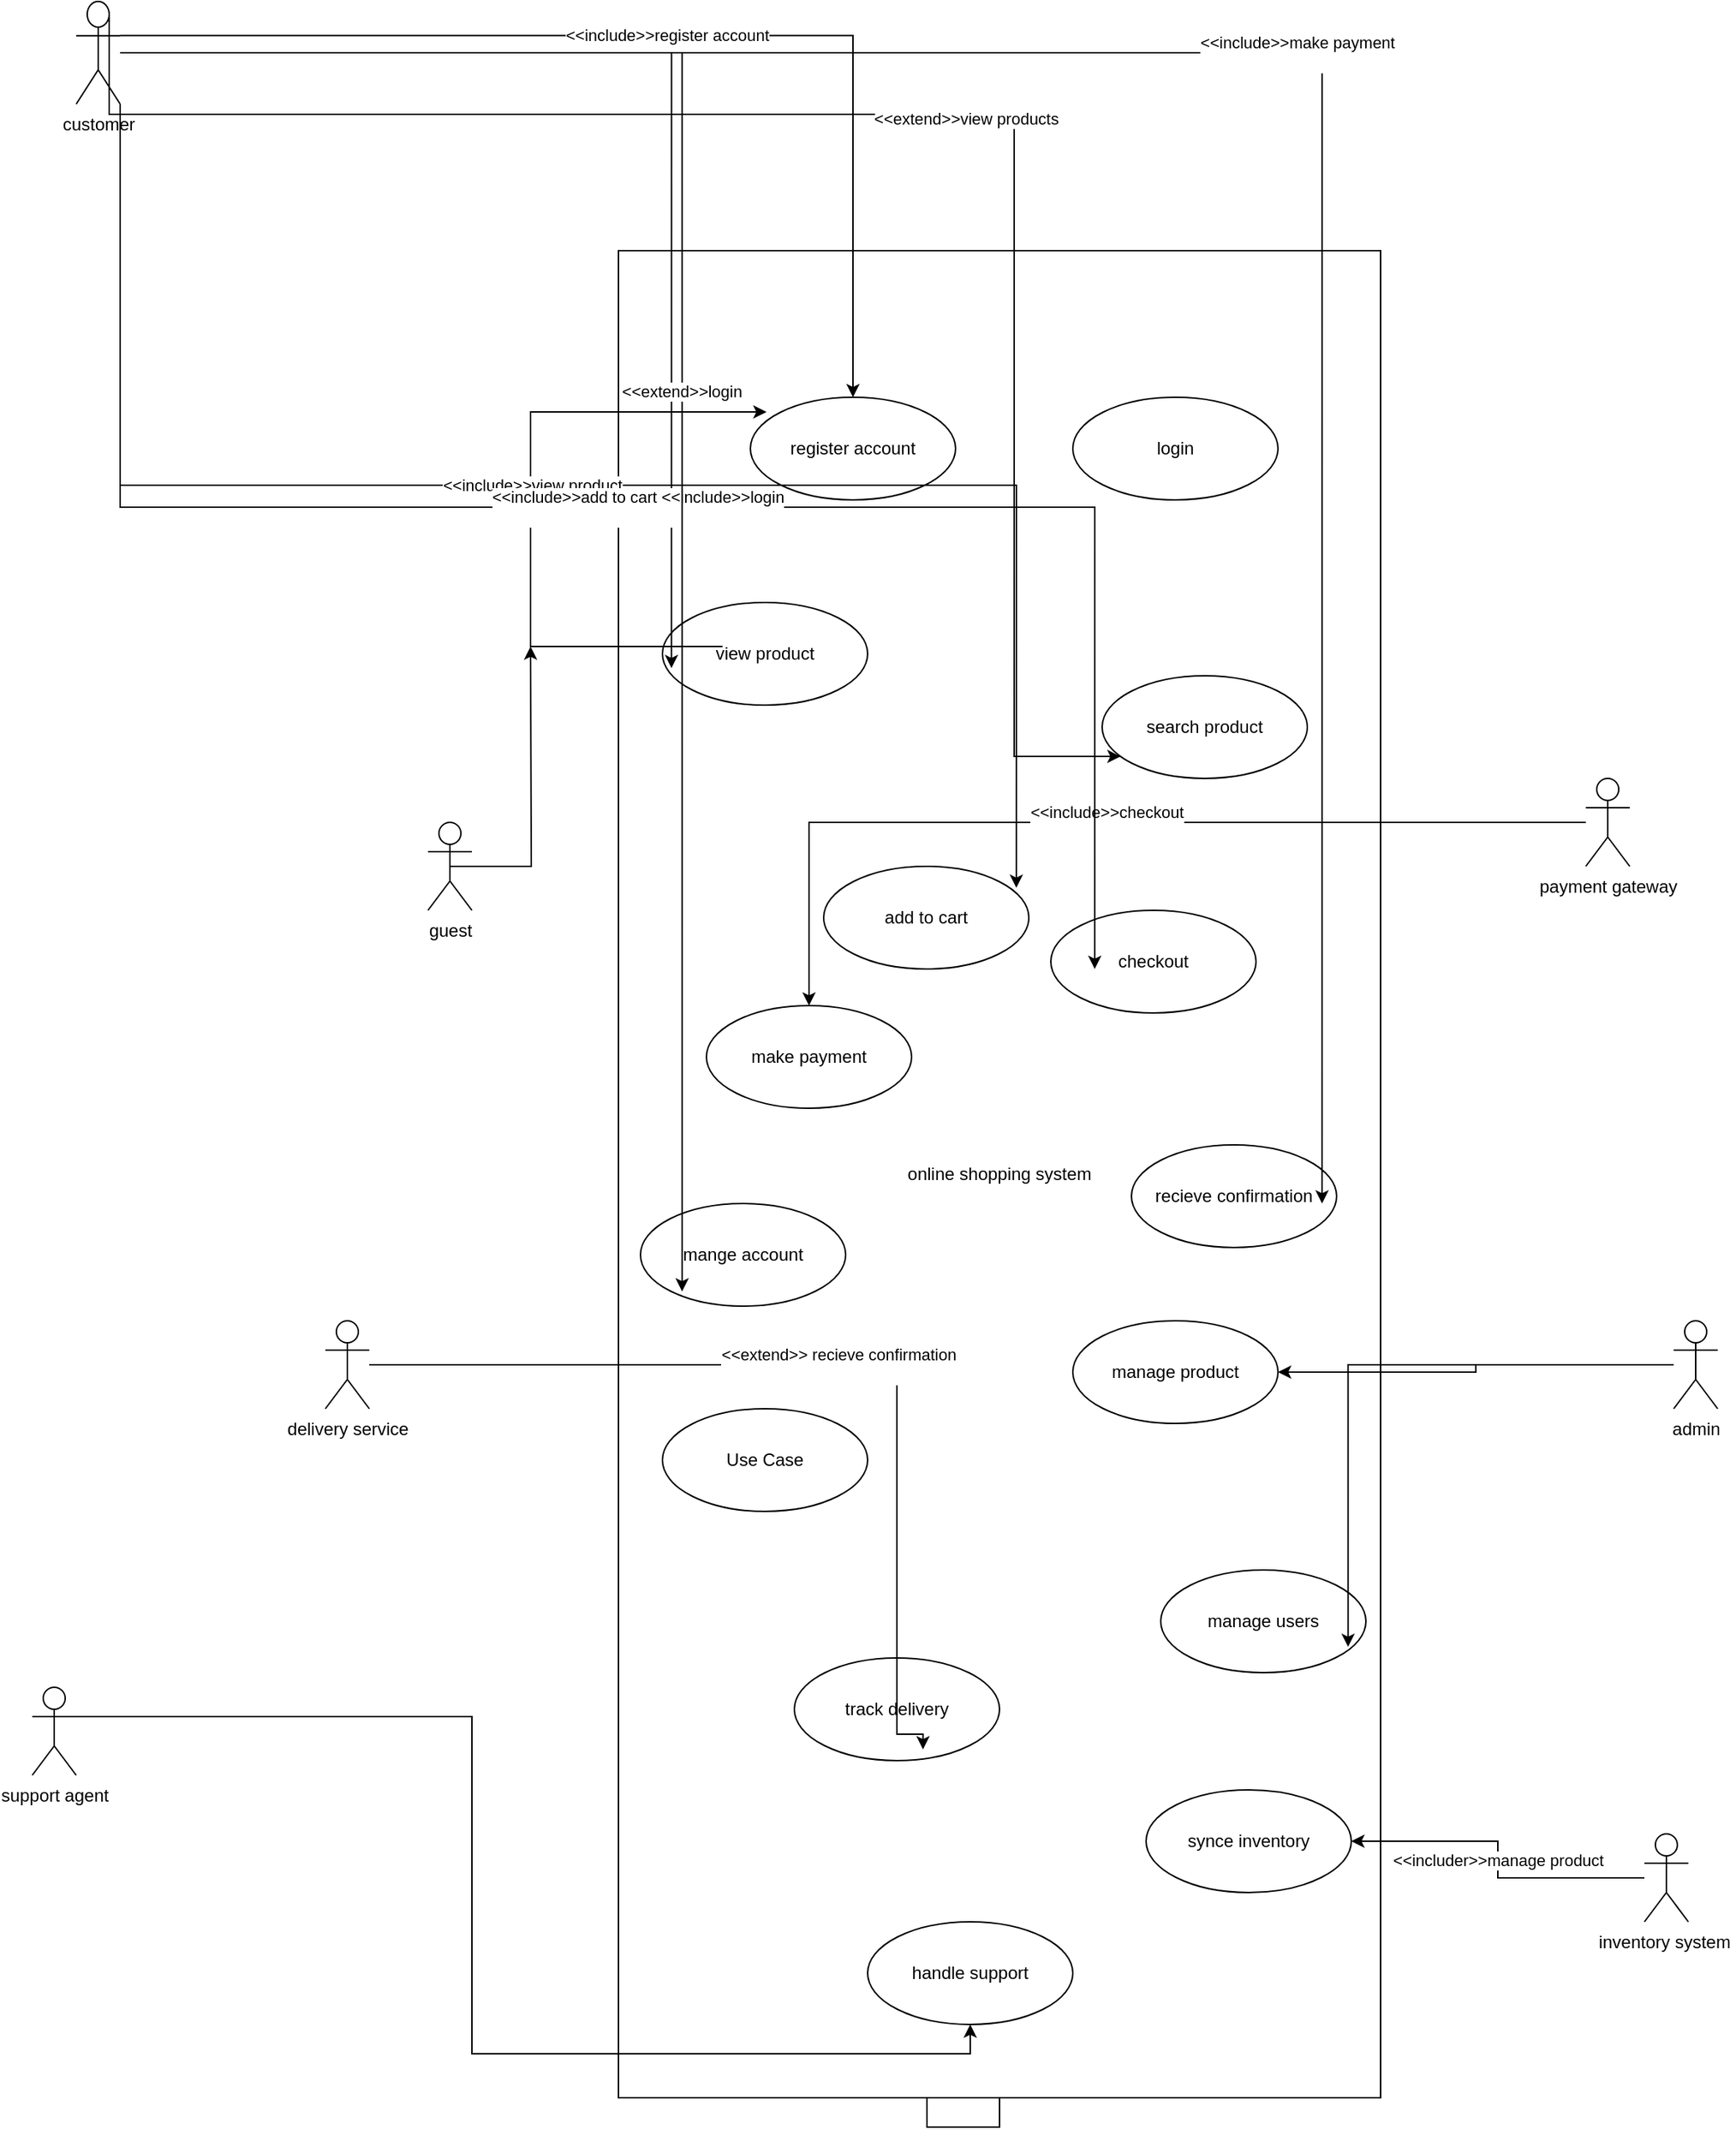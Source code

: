 <mxfile version="28.2.5">
  <diagram name="Page-1" id="g1Q1U6r0D70agq8dSMTq">
    <mxGraphModel dx="2131" dy="1723" grid="1" gridSize="10" guides="1" tooltips="1" connect="1" arrows="1" fold="1" page="1" pageScale="1" pageWidth="850" pageHeight="1100" math="0" shadow="0">
      <root>
        <mxCell id="0" />
        <mxCell id="1" parent="0" />
        <mxCell id="udi-sgrB4QxTy8UD9Pej-26" style="edgeStyle=orthogonalEdgeStyle;rounded=0;orthogonalLoop=1;jettySize=auto;html=1;exitX=0.5;exitY=1;exitDx=0;exitDy=0;" edge="1" parent="1" source="udi-sgrB4QxTy8UD9Pej-2">
          <mxGeometry relative="1" as="geometry">
            <mxPoint x="410" y="810" as="targetPoint" />
          </mxGeometry>
        </mxCell>
        <mxCell id="udi-sgrB4QxTy8UD9Pej-2" value="online shopping system" style="rounded=0;whiteSpace=wrap;html=1;" vertex="1" parent="1">
          <mxGeometry x="200" width="520" height="1260" as="geometry" />
        </mxCell>
        <mxCell id="udi-sgrB4QxTy8UD9Pej-39" value="&amp;lt;&amp;lt;include&amp;gt;&amp;gt;register account" style="edgeStyle=orthogonalEdgeStyle;rounded=0;orthogonalLoop=1;jettySize=auto;html=1;exitX=1;exitY=0.333;exitDx=0;exitDy=0;exitPerimeter=0;" edge="1" parent="1" source="udi-sgrB4QxTy8UD9Pej-7" target="udi-sgrB4QxTy8UD9Pej-34">
          <mxGeometry relative="1" as="geometry" />
        </mxCell>
        <mxCell id="udi-sgrB4QxTy8UD9Pej-45" value="&amp;lt;&amp;lt;extend&amp;gt;&amp;gt;view products" style="edgeStyle=orthogonalEdgeStyle;rounded=0;orthogonalLoop=1;jettySize=auto;html=1;exitX=0.75;exitY=0.1;exitDx=0;exitDy=0;exitPerimeter=0;" edge="1" parent="1" source="udi-sgrB4QxTy8UD9Pej-7" target="udi-sgrB4QxTy8UD9Pej-36">
          <mxGeometry x="0.092" y="-3" relative="1" as="geometry">
            <Array as="points">
              <mxPoint x="470" y="-93" />
              <mxPoint x="470" y="345" />
            </Array>
            <mxPoint as="offset" />
          </mxGeometry>
        </mxCell>
        <mxCell id="udi-sgrB4QxTy8UD9Pej-7" value="customer" style="shape=umlActor;verticalLabelPosition=bottom;verticalAlign=top;html=1;" vertex="1" parent="1">
          <mxGeometry x="-170" y="-170" width="30" height="70" as="geometry" />
        </mxCell>
        <mxCell id="udi-sgrB4QxTy8UD9Pej-60" style="edgeStyle=orthogonalEdgeStyle;rounded=0;orthogonalLoop=1;jettySize=auto;html=1;entryX=1;entryY=0.5;entryDx=0;entryDy=0;" edge="1" parent="1" source="udi-sgrB4QxTy8UD9Pej-9" target="udi-sgrB4QxTy8UD9Pej-25">
          <mxGeometry relative="1" as="geometry" />
        </mxCell>
        <mxCell id="udi-sgrB4QxTy8UD9Pej-9" value="admin" style="shape=umlActor;verticalLabelPosition=bottom;verticalAlign=top;html=1;" vertex="1" parent="1">
          <mxGeometry x="920" y="730" width="30" height="60" as="geometry" />
        </mxCell>
        <mxCell id="udi-sgrB4QxTy8UD9Pej-48" value="&amp;lt;&amp;lt;include&amp;gt;&amp;gt;checkout&lt;div&gt;&lt;br&gt;&lt;/div&gt;" style="edgeStyle=orthogonalEdgeStyle;rounded=0;orthogonalLoop=1;jettySize=auto;html=1;" edge="1" parent="1" source="udi-sgrB4QxTy8UD9Pej-10" target="udi-sgrB4QxTy8UD9Pej-22">
          <mxGeometry relative="1" as="geometry" />
        </mxCell>
        <mxCell id="udi-sgrB4QxTy8UD9Pej-10" value="payment gateway" style="shape=umlActor;verticalLabelPosition=bottom;verticalAlign=top;html=1;" vertex="1" parent="1">
          <mxGeometry x="860" y="360" width="30" height="60" as="geometry" />
        </mxCell>
        <mxCell id="udi-sgrB4QxTy8UD9Pej-65" style="edgeStyle=orthogonalEdgeStyle;rounded=0;orthogonalLoop=1;jettySize=auto;html=1;exitX=1;exitY=0.333;exitDx=0;exitDy=0;exitPerimeter=0;entryX=0.5;entryY=1;entryDx=0;entryDy=0;" edge="1" parent="1" source="udi-sgrB4QxTy8UD9Pej-12" target="udi-sgrB4QxTy8UD9Pej-38">
          <mxGeometry relative="1" as="geometry" />
        </mxCell>
        <mxCell id="udi-sgrB4QxTy8UD9Pej-12" value="support agent" style="shape=umlActor;verticalLabelPosition=bottom;verticalAlign=top;html=1;" vertex="1" parent="1">
          <mxGeometry x="-200" y="980" width="30" height="60" as="geometry" />
        </mxCell>
        <mxCell id="udi-sgrB4QxTy8UD9Pej-44" style="edgeStyle=orthogonalEdgeStyle;rounded=0;orthogonalLoop=1;jettySize=auto;html=1;exitX=0.5;exitY=0.5;exitDx=0;exitDy=0;exitPerimeter=0;" edge="1" parent="1" source="udi-sgrB4QxTy8UD9Pej-15">
          <mxGeometry relative="1" as="geometry">
            <mxPoint x="140" y="270" as="targetPoint" />
          </mxGeometry>
        </mxCell>
        <mxCell id="udi-sgrB4QxTy8UD9Pej-15" value="guest" style="shape=umlActor;verticalLabelPosition=bottom;verticalAlign=top;html=1;" vertex="1" parent="1">
          <mxGeometry x="70" y="390" width="30" height="60" as="geometry" />
        </mxCell>
        <mxCell id="udi-sgrB4QxTy8UD9Pej-20" value="add to cart" style="ellipse;whiteSpace=wrap;html=1;" vertex="1" parent="1">
          <mxGeometry x="340" y="420" width="140" height="70" as="geometry" />
        </mxCell>
        <mxCell id="udi-sgrB4QxTy8UD9Pej-21" value="checkout" style="ellipse;whiteSpace=wrap;html=1;" vertex="1" parent="1">
          <mxGeometry x="495" y="450" width="140" height="70" as="geometry" />
        </mxCell>
        <mxCell id="udi-sgrB4QxTy8UD9Pej-22" value="make payment" style="ellipse;whiteSpace=wrap;html=1;" vertex="1" parent="1">
          <mxGeometry x="260" y="515" width="140" height="70" as="geometry" />
        </mxCell>
        <mxCell id="udi-sgrB4QxTy8UD9Pej-23" value="recieve confirmation" style="ellipse;whiteSpace=wrap;html=1;" vertex="1" parent="1">
          <mxGeometry x="550" y="610" width="140" height="70" as="geometry" />
        </mxCell>
        <mxCell id="udi-sgrB4QxTy8UD9Pej-24" value="mange account" style="ellipse;whiteSpace=wrap;html=1;" vertex="1" parent="1">
          <mxGeometry x="215" y="650" width="140" height="70" as="geometry" />
        </mxCell>
        <mxCell id="udi-sgrB4QxTy8UD9Pej-25" value="manage product" style="ellipse;whiteSpace=wrap;html=1;" vertex="1" parent="1">
          <mxGeometry x="510" y="730" width="140" height="70" as="geometry" />
        </mxCell>
        <mxCell id="udi-sgrB4QxTy8UD9Pej-27" value="Use Case" style="ellipse;whiteSpace=wrap;html=1;" vertex="1" parent="1">
          <mxGeometry x="230" y="790" width="140" height="70" as="geometry" />
        </mxCell>
        <mxCell id="udi-sgrB4QxTy8UD9Pej-28" value="track delivery" style="ellipse;whiteSpace=wrap;html=1;" vertex="1" parent="1">
          <mxGeometry x="320" y="960" width="140" height="70" as="geometry" />
        </mxCell>
        <mxCell id="udi-sgrB4QxTy8UD9Pej-29" value="manage users" style="ellipse;whiteSpace=wrap;html=1;" vertex="1" parent="1">
          <mxGeometry x="570" y="900" width="140" height="70" as="geometry" />
        </mxCell>
        <mxCell id="udi-sgrB4QxTy8UD9Pej-30" value="synce inventory" style="ellipse;whiteSpace=wrap;html=1;" vertex="1" parent="1">
          <mxGeometry x="560" y="1050" width="140" height="70" as="geometry" />
        </mxCell>
        <mxCell id="udi-sgrB4QxTy8UD9Pej-63" value="&amp;lt;&amp;lt;includer&amp;gt;&amp;gt;manage product" style="edgeStyle=orthogonalEdgeStyle;rounded=0;orthogonalLoop=1;jettySize=auto;html=1;" edge="1" parent="1" source="udi-sgrB4QxTy8UD9Pej-32" target="udi-sgrB4QxTy8UD9Pej-30">
          <mxGeometry relative="1" as="geometry" />
        </mxCell>
        <mxCell id="udi-sgrB4QxTy8UD9Pej-32" value="inventory system&amp;nbsp;" style="shape=umlActor;verticalLabelPosition=bottom;verticalAlign=top;html=1;" vertex="1" parent="1">
          <mxGeometry x="900" y="1080" width="30" height="60" as="geometry" />
        </mxCell>
        <mxCell id="udi-sgrB4QxTy8UD9Pej-34" value="register account" style="ellipse;whiteSpace=wrap;html=1;" vertex="1" parent="1">
          <mxGeometry x="290" y="100" width="140" height="70" as="geometry" />
        </mxCell>
        <mxCell id="udi-sgrB4QxTy8UD9Pej-35" value="login" style="ellipse;whiteSpace=wrap;html=1;" vertex="1" parent="1">
          <mxGeometry x="510" y="100" width="140" height="70" as="geometry" />
        </mxCell>
        <mxCell id="udi-sgrB4QxTy8UD9Pej-36" value="search product" style="ellipse;whiteSpace=wrap;html=1;" vertex="1" parent="1">
          <mxGeometry x="530" y="290" width="140" height="70" as="geometry" />
        </mxCell>
        <mxCell id="udi-sgrB4QxTy8UD9Pej-37" value="view product" style="ellipse;whiteSpace=wrap;html=1;" vertex="1" parent="1">
          <mxGeometry x="230" y="240" width="140" height="70" as="geometry" />
        </mxCell>
        <mxCell id="udi-sgrB4QxTy8UD9Pej-38" value="handle support" style="ellipse;whiteSpace=wrap;html=1;" vertex="1" parent="1">
          <mxGeometry x="370" y="1140" width="140" height="70" as="geometry" />
        </mxCell>
        <mxCell id="udi-sgrB4QxTy8UD9Pej-40" style="edgeStyle=orthogonalEdgeStyle;rounded=0;orthogonalLoop=1;jettySize=auto;html=1;" edge="1" parent="1">
          <mxGeometry relative="1" as="geometry">
            <mxPoint x="271.01" y="270" as="sourcePoint" />
            <mxPoint x="301.01" y="110" as="targetPoint" />
            <Array as="points">
              <mxPoint x="140" y="270" />
              <mxPoint x="140" y="110" />
            </Array>
          </mxGeometry>
        </mxCell>
        <mxCell id="udi-sgrB4QxTy8UD9Pej-43" style="edgeStyle=orthogonalEdgeStyle;rounded=0;orthogonalLoop=1;jettySize=auto;html=1;entryX=0.044;entryY=0.64;entryDx=0;entryDy=0;entryPerimeter=0;" edge="1" parent="1" source="udi-sgrB4QxTy8UD9Pej-7" target="udi-sgrB4QxTy8UD9Pej-37">
          <mxGeometry relative="1" as="geometry" />
        </mxCell>
        <mxCell id="udi-sgrB4QxTy8UD9Pej-46" value="&amp;lt;&amp;lt;include&amp;gt;&amp;gt;view product" style="edgeStyle=orthogonalEdgeStyle;rounded=0;orthogonalLoop=1;jettySize=auto;html=1;exitX=1;exitY=1;exitDx=0;exitDy=0;exitPerimeter=0;entryX=0.939;entryY=0.209;entryDx=0;entryDy=0;entryPerimeter=0;" edge="1" parent="1" source="udi-sgrB4QxTy8UD9Pej-7" target="udi-sgrB4QxTy8UD9Pej-20">
          <mxGeometry x="-0.057" relative="1" as="geometry">
            <mxPoint as="offset" />
          </mxGeometry>
        </mxCell>
        <mxCell id="udi-sgrB4QxTy8UD9Pej-47" value="&amp;lt;&amp;lt;include&amp;gt;&amp;gt;add to cart &amp;lt;&amp;lt;include&amp;gt;&amp;gt;login&lt;div&gt;&lt;br&gt;&lt;/div&gt;" style="edgeStyle=orthogonalEdgeStyle;rounded=0;orthogonalLoop=1;jettySize=auto;html=1;exitX=1;exitY=1;exitDx=0;exitDy=0;exitPerimeter=0;entryX=0.214;entryY=0.571;entryDx=0;entryDy=0;entryPerimeter=0;" edge="1" parent="1" source="udi-sgrB4QxTy8UD9Pej-7" target="udi-sgrB4QxTy8UD9Pej-21">
          <mxGeometry relative="1" as="geometry" />
        </mxCell>
        <mxCell id="udi-sgrB4QxTy8UD9Pej-52" value="delivery service&lt;div&gt;&lt;br&gt;&lt;/div&gt;" style="shape=umlActor;verticalLabelPosition=bottom;verticalAlign=top;html=1;" vertex="1" parent="1">
          <mxGeometry y="730" width="30" height="60" as="geometry" />
        </mxCell>
        <mxCell id="udi-sgrB4QxTy8UD9Pej-55" value="&amp;lt;&amp;lt;include&amp;gt;&amp;gt;make payment&lt;div&gt;&lt;br&gt;&lt;/div&gt;" style="edgeStyle=orthogonalEdgeStyle;rounded=0;orthogonalLoop=1;jettySize=auto;html=1;entryX=0.929;entryY=0.571;entryDx=0;entryDy=0;entryPerimeter=0;" edge="1" parent="1" source="udi-sgrB4QxTy8UD9Pej-7" target="udi-sgrB4QxTy8UD9Pej-23">
          <mxGeometry relative="1" as="geometry" />
        </mxCell>
        <mxCell id="udi-sgrB4QxTy8UD9Pej-57" value="&amp;lt;&amp;lt;extend&amp;gt;&amp;gt;login" style="edgeStyle=orthogonalEdgeStyle;rounded=0;orthogonalLoop=1;jettySize=auto;html=1;entryX=0.203;entryY=0.857;entryDx=0;entryDy=0;entryPerimeter=0;" edge="1" parent="1" source="udi-sgrB4QxTy8UD9Pej-7" target="udi-sgrB4QxTy8UD9Pej-24">
          <mxGeometry relative="1" as="geometry" />
        </mxCell>
        <mxCell id="udi-sgrB4QxTy8UD9Pej-61" style="edgeStyle=orthogonalEdgeStyle;rounded=0;orthogonalLoop=1;jettySize=auto;html=1;entryX=0.913;entryY=0.749;entryDx=0;entryDy=0;entryPerimeter=0;" edge="1" parent="1" source="udi-sgrB4QxTy8UD9Pej-9" target="udi-sgrB4QxTy8UD9Pej-29">
          <mxGeometry relative="1" as="geometry" />
        </mxCell>
        <mxCell id="udi-sgrB4QxTy8UD9Pej-62" value="&amp;lt;&amp;lt;extend&amp;gt;&amp;gt; recieve confirmation&lt;div&gt;&lt;br&gt;&lt;/div&gt;" style="edgeStyle=orthogonalEdgeStyle;rounded=0;orthogonalLoop=1;jettySize=auto;html=1;entryX=0.627;entryY=0.891;entryDx=0;entryDy=0;entryPerimeter=0;" edge="1" parent="1" source="udi-sgrB4QxTy8UD9Pej-52" target="udi-sgrB4QxTy8UD9Pej-28">
          <mxGeometry relative="1" as="geometry">
            <Array as="points">
              <mxPoint x="390" y="760" />
              <mxPoint x="390" y="1012" />
            </Array>
          </mxGeometry>
        </mxCell>
      </root>
    </mxGraphModel>
  </diagram>
</mxfile>
